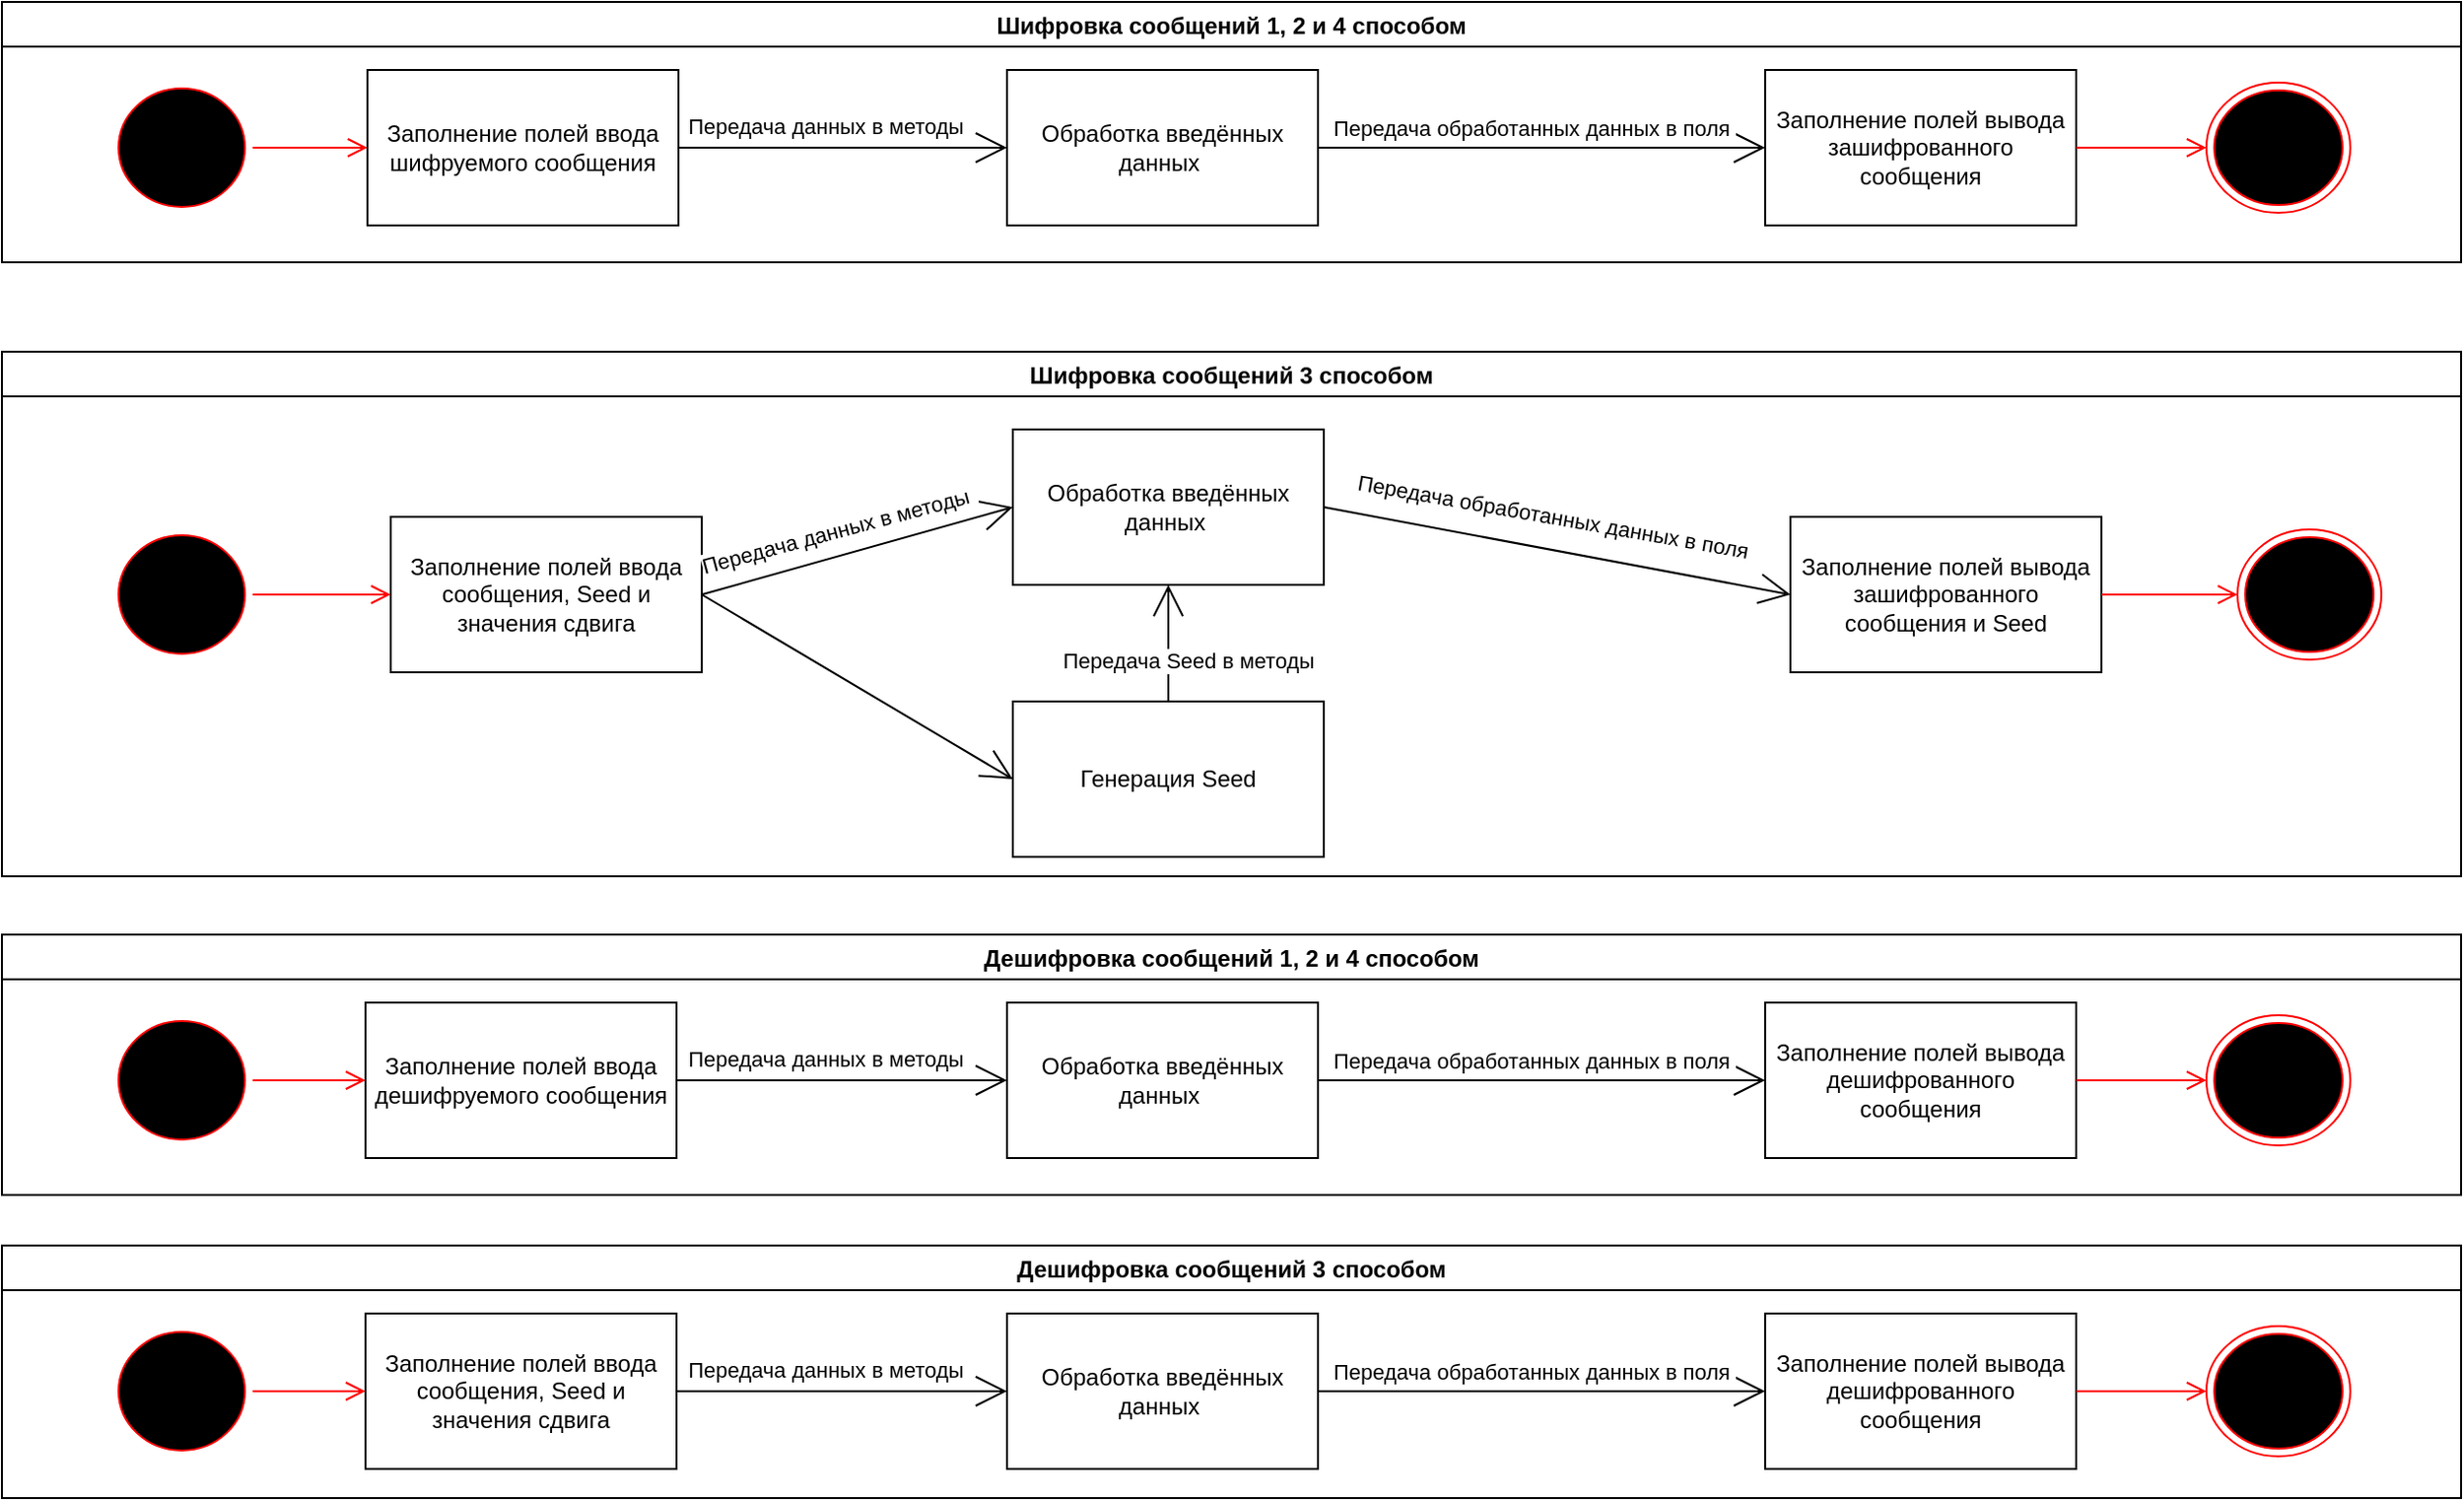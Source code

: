 <mxfile version="20.3.0" type="device"><diagram id="Tugr-xH9DyG1FIea2xim" name="Страница 1"><mxGraphModel dx="1435" dy="830" grid="1" gridSize="10" guides="1" tooltips="1" connect="1" arrows="1" fold="1" page="0" pageScale="1" pageWidth="827" pageHeight="1169" math="0" shadow="0"><root><mxCell id="0"/><mxCell id="1" parent="0"/><mxCell id="VseMqzzLTN0m9cGZWWbS-2" value="Шифровка сообщений 1, 2 и 4 способом" style="swimlane;" vertex="1" parent="1"><mxGeometry x="120" y="100" width="1265" height="134" as="geometry"/></mxCell><mxCell id="VseMqzzLTN0m9cGZWWbS-6" value="" style="ellipse;html=1;shape=endState;fillColor=#000000;strokeColor=#ff0000;" vertex="1" parent="VseMqzzLTN0m9cGZWWbS-2"><mxGeometry x="1134" y="41.5" width="74" height="67" as="geometry"/></mxCell><mxCell id="VseMqzzLTN0m9cGZWWbS-16" value="" style="ellipse;html=1;shape=startState;fillColor=#000000;strokeColor=#ff0000;" vertex="1" parent="VseMqzzLTN0m9cGZWWbS-2"><mxGeometry x="56" y="40.5" width="73" height="69" as="geometry"/></mxCell><mxCell id="x1-pUdwQhjODYQZPoeF0-2" value="&lt;font style=&quot;vertical-align: inherit;&quot;&gt;&lt;font style=&quot;vertical-align: inherit;&quot;&gt;Заполнение полей ввода шифруемого сообщения&lt;/font&gt;&lt;/font&gt;" style="rounded=0;whiteSpace=wrap;html=1;hachureGap=4;rotation=0;" parent="VseMqzzLTN0m9cGZWWbS-2" vertex="1"><mxGeometry x="188" y="35" width="160" height="80" as="geometry"/></mxCell><mxCell id="VseMqzzLTN0m9cGZWWbS-15" value="" style="edgeStyle=orthogonalEdgeStyle;html=1;verticalAlign=bottom;endArrow=open;endSize=8;strokeColor=#ff0000;rounded=0;entryX=0;entryY=0.5;entryDx=0;entryDy=0;exitX=1;exitY=0.5;exitDx=0;exitDy=0;" edge="1" parent="VseMqzzLTN0m9cGZWWbS-2" source="VseMqzzLTN0m9cGZWWbS-16" target="x1-pUdwQhjODYQZPoeF0-2"><mxGeometry relative="1" as="geometry"><mxPoint x="185" y="86" as="targetPoint"/><mxPoint x="100" y="227" as="sourcePoint"/></mxGeometry></mxCell><mxCell id="x1-pUdwQhjODYQZPoeF0-10" value="&lt;font style=&quot;vertical-align: inherit;&quot;&gt;&lt;font style=&quot;vertical-align: inherit;&quot;&gt;&lt;font style=&quot;vertical-align: inherit;&quot;&gt;&lt;font style=&quot;vertical-align: inherit;&quot;&gt;&lt;font style=&quot;vertical-align: inherit;&quot;&gt;&lt;font style=&quot;vertical-align: inherit;&quot;&gt;Заполнение полей вывода зашифрованного сообщения&lt;/font&gt;&lt;/font&gt;&lt;/font&gt;&lt;/font&gt;&lt;/font&gt;&lt;/font&gt;" style="rounded=0;whiteSpace=wrap;html=1;hachureGap=4;rotation=0;" parent="VseMqzzLTN0m9cGZWWbS-2" vertex="1"><mxGeometry x="907" y="35" width="160" height="80" as="geometry"/></mxCell><mxCell id="VseMqzzLTN0m9cGZWWbS-7" value="" style="edgeStyle=orthogonalEdgeStyle;html=1;verticalAlign=bottom;endArrow=open;endSize=8;strokeColor=#ff0000;rounded=0;entryX=0;entryY=0.5;entryDx=0;entryDy=0;exitX=1;exitY=0.5;exitDx=0;exitDy=0;" edge="1" parent="VseMqzzLTN0m9cGZWWbS-2" source="x1-pUdwQhjODYQZPoeF0-10" target="VseMqzzLTN0m9cGZWWbS-6"><mxGeometry relative="1" as="geometry"><mxPoint x="1176" y="18" as="targetPoint"/><mxPoint x="1077" y="18" as="sourcePoint"/></mxGeometry></mxCell><mxCell id="x1-pUdwQhjODYQZPoeF0-8" value="&lt;font style=&quot;vertical-align: inherit;&quot;&gt;&lt;font style=&quot;vertical-align: inherit;&quot;&gt;&lt;font style=&quot;vertical-align: inherit;&quot;&gt;&lt;font style=&quot;vertical-align: inherit;&quot;&gt;Обработка введённых данных&amp;nbsp;&lt;/font&gt;&lt;/font&gt;&lt;/font&gt;&lt;/font&gt;" style="rounded=0;whiteSpace=wrap;html=1;hachureGap=4;rotation=0;" parent="VseMqzzLTN0m9cGZWWbS-2" vertex="1"><mxGeometry x="516.996" y="35.0" width="160" height="80" as="geometry"/></mxCell><mxCell id="x1-pUdwQhjODYQZPoeF0-9" style="edgeStyle=none;curved=1;rounded=0;orthogonalLoop=1;jettySize=auto;html=1;endArrow=open;startSize=14;endSize=14;sourcePerimeterSpacing=8;targetPerimeterSpacing=8;entryX=0;entryY=0.5;entryDx=0;entryDy=0;exitX=1;exitY=0.5;exitDx=0;exitDy=0;" parent="VseMqzzLTN0m9cGZWWbS-2" source="x1-pUdwQhjODYQZPoeF0-2" target="x1-pUdwQhjODYQZPoeF0-8" edge="1"><mxGeometry relative="1" as="geometry"><mxPoint x="432" y="56" as="targetPoint"/></mxGeometry></mxCell><mxCell id="x1-pUdwQhjODYQZPoeF0-13" value="&lt;font style=&quot;vertical-align: inherit;&quot;&gt;&lt;font style=&quot;vertical-align: inherit;&quot;&gt;&lt;font style=&quot;vertical-align: inherit;&quot;&gt;&lt;font style=&quot;vertical-align: inherit;&quot;&gt;Передача данных в методы&amp;nbsp;&lt;/font&gt;&lt;/font&gt;&lt;/font&gt;&lt;/font&gt;" style="edgeLabel;html=1;align=center;verticalAlign=middle;resizable=0;points=[];" parent="x1-pUdwQhjODYQZPoeF0-9" vertex="1" connectable="0"><mxGeometry x="0.525" y="8" relative="1" as="geometry"><mxPoint x="-52" y="-3" as="offset"/></mxGeometry></mxCell><mxCell id="x1-pUdwQhjODYQZPoeF0-11" style="edgeStyle=none;curved=1;rounded=0;orthogonalLoop=1;jettySize=auto;html=1;endArrow=open;startSize=14;endSize=14;sourcePerimeterSpacing=8;targetPerimeterSpacing=8;exitX=1;exitY=0.5;exitDx=0;exitDy=0;entryX=0;entryY=0.5;entryDx=0;entryDy=0;" parent="VseMqzzLTN0m9cGZWWbS-2" source="x1-pUdwQhjODYQZPoeF0-8" target="x1-pUdwQhjODYQZPoeF0-10" edge="1"><mxGeometry relative="1" as="geometry"/></mxCell><mxCell id="x1-pUdwQhjODYQZPoeF0-14" value="&lt;font style=&quot;vertical-align: inherit;&quot;&gt;&lt;font style=&quot;vertical-align: inherit;&quot;&gt;Передача обработанных данных в поля&amp;nbsp;&lt;/font&gt;&lt;/font&gt;" style="edgeLabel;html=1;align=center;verticalAlign=middle;resizable=0;points=[];" parent="x1-pUdwQhjODYQZPoeF0-11" vertex="1" connectable="0"><mxGeometry x="0.38" y="5" relative="1" as="geometry"><mxPoint x="-48" y="-5" as="offset"/></mxGeometry></mxCell><mxCell id="VseMqzzLTN0m9cGZWWbS-17" value="Шифровка сообщений 3 способом" style="swimlane;" vertex="1" parent="1"><mxGeometry x="120" y="280" width="1265" height="270" as="geometry"/></mxCell><mxCell id="VseMqzzLTN0m9cGZWWbS-18" value="" style="ellipse;html=1;shape=endState;fillColor=#000000;strokeColor=#ff0000;" vertex="1" parent="VseMqzzLTN0m9cGZWWbS-17"><mxGeometry x="1150" y="91.5" width="74" height="67" as="geometry"/></mxCell><mxCell id="VseMqzzLTN0m9cGZWWbS-19" value="" style="ellipse;html=1;shape=startState;fillColor=#000000;strokeColor=#ff0000;" vertex="1" parent="VseMqzzLTN0m9cGZWWbS-17"><mxGeometry x="56" y="90.5" width="73" height="69" as="geometry"/></mxCell><mxCell id="VseMqzzLTN0m9cGZWWbS-21" value="&lt;font style=&quot;vertical-align: inherit;&quot;&gt;&lt;font style=&quot;vertical-align: inherit;&quot;&gt;Заполнение полей ввода сообщения, Seed и значения сдвига&lt;/font&gt;&lt;/font&gt;" style="rounded=0;whiteSpace=wrap;html=1;hachureGap=4;rotation=0;" vertex="1" parent="VseMqzzLTN0m9cGZWWbS-17"><mxGeometry x="200" y="85" width="160" height="80" as="geometry"/></mxCell><mxCell id="VseMqzzLTN0m9cGZWWbS-20" value="" style="edgeStyle=orthogonalEdgeStyle;html=1;verticalAlign=bottom;endArrow=open;endSize=8;strokeColor=#ff0000;rounded=0;entryX=0;entryY=0.5;entryDx=0;entryDy=0;exitX=1;exitY=0.5;exitDx=0;exitDy=0;" edge="1" parent="VseMqzzLTN0m9cGZWWbS-17" source="VseMqzzLTN0m9cGZWWbS-19" target="VseMqzzLTN0m9cGZWWbS-21"><mxGeometry relative="1" as="geometry"><mxPoint x="189" y="-104.5" as="targetPoint"/><mxPoint x="120" y="80.5" as="sourcePoint"/></mxGeometry></mxCell><mxCell id="VseMqzzLTN0m9cGZWWbS-22" value="&lt;font style=&quot;vertical-align: inherit;&quot;&gt;&lt;font style=&quot;vertical-align: inherit;&quot;&gt;&lt;font style=&quot;vertical-align: inherit;&quot;&gt;&lt;font style=&quot;vertical-align: inherit;&quot;&gt;Обработка введённых данных&amp;nbsp;&lt;/font&gt;&lt;/font&gt;&lt;/font&gt;&lt;/font&gt;" style="rounded=0;whiteSpace=wrap;html=1;hachureGap=4;rotation=0;" vertex="1" parent="VseMqzzLTN0m9cGZWWbS-17"><mxGeometry x="519.996" y="40.0" width="160" height="80" as="geometry"/></mxCell><mxCell id="VseMqzzLTN0m9cGZWWbS-24" value="Заполнение полей вывода зашифрованного сообщения и Seed" style="rounded=0;whiteSpace=wrap;html=1;hachureGap=4;rotation=0;" vertex="1" parent="VseMqzzLTN0m9cGZWWbS-17"><mxGeometry x="920" y="85" width="160" height="80" as="geometry"/></mxCell><mxCell id="VseMqzzLTN0m9cGZWWbS-23" value="" style="edgeStyle=orthogonalEdgeStyle;html=1;verticalAlign=bottom;endArrow=open;endSize=8;strokeColor=#ff0000;rounded=0;entryX=0;entryY=0.5;entryDx=0;entryDy=0;exitX=1;exitY=0.5;exitDx=0;exitDy=0;" edge="1" parent="VseMqzzLTN0m9cGZWWbS-17" source="VseMqzzLTN0m9cGZWWbS-24" target="VseMqzzLTN0m9cGZWWbS-18"><mxGeometry relative="1" as="geometry"><mxPoint x="1135" y="-104.5" as="targetPoint"/><mxPoint x="1057" y="-104.5" as="sourcePoint"/></mxGeometry></mxCell><mxCell id="VseMqzzLTN0m9cGZWWbS-25" style="edgeStyle=none;curved=1;rounded=0;orthogonalLoop=1;jettySize=auto;html=1;endArrow=open;startSize=14;endSize=14;sourcePerimeterSpacing=8;targetPerimeterSpacing=8;entryX=0;entryY=0.5;entryDx=0;entryDy=0;exitX=1;exitY=0.5;exitDx=0;exitDy=0;" edge="1" parent="VseMqzzLTN0m9cGZWWbS-17" source="VseMqzzLTN0m9cGZWWbS-21" target="VseMqzzLTN0m9cGZWWbS-22"><mxGeometry relative="1" as="geometry"><mxPoint x="513.996" y="-104.5" as="targetPoint"/><mxPoint x="349" y="-104.5" as="sourcePoint"/></mxGeometry></mxCell><mxCell id="VseMqzzLTN0m9cGZWWbS-26" value="&lt;font style=&quot;vertical-align: inherit;&quot;&gt;&lt;font style=&quot;vertical-align: inherit;&quot;&gt;&lt;font style=&quot;vertical-align: inherit;&quot;&gt;&lt;font style=&quot;vertical-align: inherit;&quot;&gt;Передача данных в методы&amp;nbsp;&lt;/font&gt;&lt;/font&gt;&lt;/font&gt;&lt;/font&gt;" style="edgeLabel;html=1;align=center;verticalAlign=middle;resizable=0;points=[];rotation=-15;" vertex="1" connectable="0" parent="VseMqzzLTN0m9cGZWWbS-25"><mxGeometry x="0.525" y="8" relative="1" as="geometry"><mxPoint x="-50" y="9" as="offset"/></mxGeometry></mxCell><mxCell id="VseMqzzLTN0m9cGZWWbS-27" style="edgeStyle=none;curved=1;rounded=0;orthogonalLoop=1;jettySize=auto;html=1;endArrow=open;startSize=14;endSize=14;sourcePerimeterSpacing=8;targetPerimeterSpacing=8;exitX=1;exitY=0.5;exitDx=0;exitDy=0;entryX=0;entryY=0.5;entryDx=0;entryDy=0;" edge="1" parent="VseMqzzLTN0m9cGZWWbS-17" source="VseMqzzLTN0m9cGZWWbS-22" target="VseMqzzLTN0m9cGZWWbS-24"><mxGeometry relative="1" as="geometry"><mxPoint x="697.996" y="80.0" as="sourcePoint"/><mxPoint x="868" y="81.5" as="targetPoint"/></mxGeometry></mxCell><mxCell id="VseMqzzLTN0m9cGZWWbS-28" value="&lt;font style=&quot;vertical-align: inherit;&quot;&gt;&lt;font style=&quot;vertical-align: inherit;&quot;&gt;Передача обработанных данных в поля&amp;nbsp;&lt;/font&gt;&lt;/font&gt;" style="edgeLabel;html=1;align=center;verticalAlign=middle;resizable=0;points=[];rotation=10;" vertex="1" connectable="0" parent="VseMqzzLTN0m9cGZWWbS-27"><mxGeometry x="0.38" y="5" relative="1" as="geometry"><mxPoint x="-48" y="-21" as="offset"/></mxGeometry></mxCell><mxCell id="VseMqzzLTN0m9cGZWWbS-55" value="&lt;font style=&quot;vertical-align: inherit;&quot;&gt;&lt;font style=&quot;vertical-align: inherit;&quot;&gt;&lt;font style=&quot;vertical-align: inherit;&quot;&gt;&lt;font style=&quot;vertical-align: inherit;&quot;&gt;Генерация Seed&lt;/font&gt;&lt;/font&gt;&lt;/font&gt;&lt;/font&gt;" style="rounded=0;whiteSpace=wrap;html=1;hachureGap=4;rotation=0;" vertex="1" parent="VseMqzzLTN0m9cGZWWbS-17"><mxGeometry x="519.996" y="180.0" width="160" height="80" as="geometry"/></mxCell><mxCell id="VseMqzzLTN0m9cGZWWbS-57" style="edgeStyle=none;curved=1;rounded=0;orthogonalLoop=1;jettySize=auto;html=1;endArrow=open;startSize=14;endSize=14;sourcePerimeterSpacing=8;targetPerimeterSpacing=8;entryX=0;entryY=0.5;entryDx=0;entryDy=0;exitX=1;exitY=0.5;exitDx=0;exitDy=0;" edge="1" parent="VseMqzzLTN0m9cGZWWbS-17" source="VseMqzzLTN0m9cGZWWbS-21" target="VseMqzzLTN0m9cGZWWbS-55"><mxGeometry relative="1" as="geometry"><mxPoint x="529.996" y="90.0" as="targetPoint"/><mxPoint x="370" y="135" as="sourcePoint"/></mxGeometry></mxCell><mxCell id="VseMqzzLTN0m9cGZWWbS-61" style="edgeStyle=none;curved=1;rounded=0;orthogonalLoop=1;jettySize=auto;html=1;endArrow=open;startSize=14;endSize=14;sourcePerimeterSpacing=8;targetPerimeterSpacing=8;entryX=0.5;entryY=1;entryDx=0;entryDy=0;exitX=0.5;exitY=0;exitDx=0;exitDy=0;" edge="1" parent="VseMqzzLTN0m9cGZWWbS-17" source="VseMqzzLTN0m9cGZWWbS-55" target="VseMqzzLTN0m9cGZWWbS-22"><mxGeometry relative="1" as="geometry"><mxPoint x="930" y="130.04" as="targetPoint"/><mxPoint x="689.996" y="200.0" as="sourcePoint"/></mxGeometry></mxCell><mxCell id="VseMqzzLTN0m9cGZWWbS-62" value="&lt;font style=&quot;vertical-align: inherit;&quot;&gt;&lt;font style=&quot;vertical-align: inherit;&quot;&gt;&lt;font style=&quot;vertical-align: inherit;&quot;&gt;&lt;font style=&quot;vertical-align: inherit;&quot;&gt;Передача Seed в методы&lt;/font&gt;&lt;/font&gt;&lt;/font&gt;&lt;/font&gt;" style="edgeLabel;html=1;align=center;verticalAlign=middle;resizable=0;points=[];rotation=0;" vertex="1" connectable="0" parent="VseMqzzLTN0m9cGZWWbS-61"><mxGeometry x="0.525" y="8" relative="1" as="geometry"><mxPoint x="18" y="25" as="offset"/></mxGeometry></mxCell><mxCell id="VseMqzzLTN0m9cGZWWbS-29" value="Дешифровка сообщений 1, 2 и 4 способом" style="swimlane;" vertex="1" parent="1"><mxGeometry x="120" y="580" width="1265" height="134" as="geometry"/></mxCell><mxCell id="VseMqzzLTN0m9cGZWWbS-30" value="" style="ellipse;html=1;shape=endState;fillColor=#000000;strokeColor=#ff0000;" vertex="1" parent="VseMqzzLTN0m9cGZWWbS-29"><mxGeometry x="1134" y="41.5" width="74" height="67" as="geometry"/></mxCell><mxCell id="VseMqzzLTN0m9cGZWWbS-31" value="" style="ellipse;html=1;shape=startState;fillColor=#000000;strokeColor=#ff0000;" vertex="1" parent="VseMqzzLTN0m9cGZWWbS-29"><mxGeometry x="56" y="40.5" width="73" height="69" as="geometry"/></mxCell><mxCell id="VseMqzzLTN0m9cGZWWbS-32" value="Заполнение полей ввода дешифруемого сообщения" style="rounded=0;whiteSpace=wrap;html=1;hachureGap=4;rotation=0;" vertex="1" parent="VseMqzzLTN0m9cGZWWbS-29"><mxGeometry x="187" y="35" width="160" height="80" as="geometry"/></mxCell><mxCell id="VseMqzzLTN0m9cGZWWbS-33" value="" style="edgeStyle=orthogonalEdgeStyle;html=1;verticalAlign=bottom;endArrow=open;endSize=8;strokeColor=#ff0000;rounded=0;entryX=0;entryY=0.5;entryDx=0;entryDy=0;exitX=1;exitY=0.5;exitDx=0;exitDy=0;" edge="1" parent="VseMqzzLTN0m9cGZWWbS-29" source="VseMqzzLTN0m9cGZWWbS-31" target="VseMqzzLTN0m9cGZWWbS-32"><mxGeometry relative="1" as="geometry"><mxPoint x="198" y="-110" as="targetPoint"/><mxPoint x="139" y="-110" as="sourcePoint"/></mxGeometry></mxCell><mxCell id="VseMqzzLTN0m9cGZWWbS-34" value="&lt;font style=&quot;vertical-align: inherit;&quot;&gt;&lt;font style=&quot;vertical-align: inherit;&quot;&gt;&lt;font style=&quot;vertical-align: inherit;&quot;&gt;&lt;font style=&quot;vertical-align: inherit;&quot;&gt;Обработка введённых данных&amp;nbsp;&lt;/font&gt;&lt;/font&gt;&lt;/font&gt;&lt;/font&gt;" style="rounded=0;whiteSpace=wrap;html=1;hachureGap=4;rotation=0;" vertex="1" parent="VseMqzzLTN0m9cGZWWbS-29"><mxGeometry x="516.996" y="35.0" width="160" height="80" as="geometry"/></mxCell><mxCell id="VseMqzzLTN0m9cGZWWbS-35" value="Заполнение полей вывода дешифрованного сообщения" style="rounded=0;whiteSpace=wrap;html=1;hachureGap=4;rotation=0;" vertex="1" parent="VseMqzzLTN0m9cGZWWbS-29"><mxGeometry x="907" y="35" width="160" height="80" as="geometry"/></mxCell><mxCell id="VseMqzzLTN0m9cGZWWbS-36" value="" style="edgeStyle=orthogonalEdgeStyle;html=1;verticalAlign=bottom;endArrow=open;endSize=8;strokeColor=#ff0000;rounded=0;entryX=0;entryY=0.5;entryDx=0;entryDy=0;exitX=1;exitY=0.5;exitDx=0;exitDy=0;" edge="1" parent="VseMqzzLTN0m9cGZWWbS-29" source="VseMqzzLTN0m9cGZWWbS-35" target="VseMqzzLTN0m9cGZWWbS-30"><mxGeometry relative="1" as="geometry"><mxPoint x="1144" y="-110" as="targetPoint"/><mxPoint x="1066" y="-110" as="sourcePoint"/></mxGeometry></mxCell><mxCell id="VseMqzzLTN0m9cGZWWbS-37" style="edgeStyle=none;curved=1;rounded=0;orthogonalLoop=1;jettySize=auto;html=1;endArrow=open;startSize=14;endSize=14;sourcePerimeterSpacing=8;targetPerimeterSpacing=8;entryX=0;entryY=0.5;entryDx=0;entryDy=0;exitX=1;exitY=0.5;exitDx=0;exitDy=0;" edge="1" parent="VseMqzzLTN0m9cGZWWbS-29" source="VseMqzzLTN0m9cGZWWbS-32" target="VseMqzzLTN0m9cGZWWbS-34"><mxGeometry relative="1" as="geometry"><mxPoint x="522.996" y="-110.0" as="targetPoint"/><mxPoint x="358" y="-110" as="sourcePoint"/></mxGeometry></mxCell><mxCell id="VseMqzzLTN0m9cGZWWbS-38" value="&lt;font style=&quot;vertical-align: inherit;&quot;&gt;&lt;font style=&quot;vertical-align: inherit;&quot;&gt;&lt;font style=&quot;vertical-align: inherit;&quot;&gt;&lt;font style=&quot;vertical-align: inherit;&quot;&gt;Передача данных в методы&amp;nbsp;&lt;/font&gt;&lt;/font&gt;&lt;/font&gt;&lt;/font&gt;" style="edgeLabel;html=1;align=center;verticalAlign=middle;resizable=0;points=[];" vertex="1" connectable="0" parent="VseMqzzLTN0m9cGZWWbS-37"><mxGeometry x="0.525" y="8" relative="1" as="geometry"><mxPoint x="-52" y="-3" as="offset"/></mxGeometry></mxCell><mxCell id="VseMqzzLTN0m9cGZWWbS-39" style="edgeStyle=none;curved=1;rounded=0;orthogonalLoop=1;jettySize=auto;html=1;endArrow=open;startSize=14;endSize=14;sourcePerimeterSpacing=8;targetPerimeterSpacing=8;exitX=1;exitY=0.5;exitDx=0;exitDy=0;entryX=0;entryY=0.5;entryDx=0;entryDy=0;" edge="1" parent="VseMqzzLTN0m9cGZWWbS-29" source="VseMqzzLTN0m9cGZWWbS-34" target="VseMqzzLTN0m9cGZWWbS-35"><mxGeometry relative="1" as="geometry"><mxPoint x="706.996" y="74.5" as="sourcePoint"/><mxPoint x="877" y="76" as="targetPoint"/></mxGeometry></mxCell><mxCell id="VseMqzzLTN0m9cGZWWbS-40" value="&lt;font style=&quot;vertical-align: inherit;&quot;&gt;&lt;font style=&quot;vertical-align: inherit;&quot;&gt;Передача обработанных данных в поля&amp;nbsp;&lt;/font&gt;&lt;/font&gt;" style="edgeLabel;html=1;align=center;verticalAlign=middle;resizable=0;points=[];" vertex="1" connectable="0" parent="VseMqzzLTN0m9cGZWWbS-39"><mxGeometry x="0.38" y="5" relative="1" as="geometry"><mxPoint x="-48" y="-5" as="offset"/></mxGeometry></mxCell><mxCell id="VseMqzzLTN0m9cGZWWbS-41" value="Дешифровка сообщений 3 способом" style="swimlane;" vertex="1" parent="1"><mxGeometry x="120" y="740" width="1265" height="130" as="geometry"/></mxCell><mxCell id="VseMqzzLTN0m9cGZWWbS-42" value="" style="ellipse;html=1;shape=endState;fillColor=#000000;strokeColor=#ff0000;" vertex="1" parent="VseMqzzLTN0m9cGZWWbS-41"><mxGeometry x="1134" y="41.5" width="74" height="67" as="geometry"/></mxCell><mxCell id="VseMqzzLTN0m9cGZWWbS-43" value="" style="ellipse;html=1;shape=startState;fillColor=#000000;strokeColor=#ff0000;" vertex="1" parent="VseMqzzLTN0m9cGZWWbS-41"><mxGeometry x="56" y="40.5" width="73" height="69" as="geometry"/></mxCell><mxCell id="VseMqzzLTN0m9cGZWWbS-44" value="&lt;font style=&quot;vertical-align: inherit;&quot;&gt;&lt;font style=&quot;vertical-align: inherit;&quot;&gt;Заполнение полей ввода сообщения, Seed и значения сдвига&lt;/font&gt;&lt;/font&gt;" style="rounded=0;whiteSpace=wrap;html=1;hachureGap=4;rotation=0;" vertex="1" parent="VseMqzzLTN0m9cGZWWbS-41"><mxGeometry x="187" y="35" width="160" height="80" as="geometry"/></mxCell><mxCell id="VseMqzzLTN0m9cGZWWbS-45" value="" style="edgeStyle=orthogonalEdgeStyle;html=1;verticalAlign=bottom;endArrow=open;endSize=8;strokeColor=#ff0000;rounded=0;entryX=0;entryY=0.5;entryDx=0;entryDy=0;exitX=1;exitY=0.5;exitDx=0;exitDy=0;" edge="1" parent="VseMqzzLTN0m9cGZWWbS-41" source="VseMqzzLTN0m9cGZWWbS-43" target="VseMqzzLTN0m9cGZWWbS-44"><mxGeometry relative="1" as="geometry"><mxPoint x="198" y="-110" as="targetPoint"/><mxPoint x="139" y="-110" as="sourcePoint"/></mxGeometry></mxCell><mxCell id="VseMqzzLTN0m9cGZWWbS-46" value="&lt;font style=&quot;vertical-align: inherit;&quot;&gt;&lt;font style=&quot;vertical-align: inherit;&quot;&gt;&lt;font style=&quot;vertical-align: inherit;&quot;&gt;&lt;font style=&quot;vertical-align: inherit;&quot;&gt;Обработка введённых данных&amp;nbsp;&lt;/font&gt;&lt;/font&gt;&lt;/font&gt;&lt;/font&gt;" style="rounded=0;whiteSpace=wrap;html=1;hachureGap=4;rotation=0;" vertex="1" parent="VseMqzzLTN0m9cGZWWbS-41"><mxGeometry x="516.996" y="35.0" width="160" height="80" as="geometry"/></mxCell><mxCell id="VseMqzzLTN0m9cGZWWbS-47" value="Заполнение полей вывода дешифрованного сообщения" style="rounded=0;whiteSpace=wrap;html=1;hachureGap=4;rotation=0;" vertex="1" parent="VseMqzzLTN0m9cGZWWbS-41"><mxGeometry x="907" y="35" width="160" height="80" as="geometry"/></mxCell><mxCell id="VseMqzzLTN0m9cGZWWbS-48" value="" style="edgeStyle=orthogonalEdgeStyle;html=1;verticalAlign=bottom;endArrow=open;endSize=8;strokeColor=#ff0000;rounded=0;entryX=0;entryY=0.5;entryDx=0;entryDy=0;exitX=1;exitY=0.5;exitDx=0;exitDy=0;" edge="1" parent="VseMqzzLTN0m9cGZWWbS-41" source="VseMqzzLTN0m9cGZWWbS-47" target="VseMqzzLTN0m9cGZWWbS-42"><mxGeometry relative="1" as="geometry"><mxPoint x="1144" y="-110" as="targetPoint"/><mxPoint x="1066" y="-110" as="sourcePoint"/></mxGeometry></mxCell><mxCell id="VseMqzzLTN0m9cGZWWbS-49" style="edgeStyle=none;curved=1;rounded=0;orthogonalLoop=1;jettySize=auto;html=1;endArrow=open;startSize=14;endSize=14;sourcePerimeterSpacing=8;targetPerimeterSpacing=8;entryX=0;entryY=0.5;entryDx=0;entryDy=0;exitX=1;exitY=0.5;exitDx=0;exitDy=0;" edge="1" parent="VseMqzzLTN0m9cGZWWbS-41" source="VseMqzzLTN0m9cGZWWbS-44" target="VseMqzzLTN0m9cGZWWbS-46"><mxGeometry relative="1" as="geometry"><mxPoint x="522.996" y="-110.0" as="targetPoint"/><mxPoint x="358" y="-110" as="sourcePoint"/></mxGeometry></mxCell><mxCell id="VseMqzzLTN0m9cGZWWbS-50" value="&lt;font style=&quot;vertical-align: inherit;&quot;&gt;&lt;font style=&quot;vertical-align: inherit;&quot;&gt;&lt;font style=&quot;vertical-align: inherit;&quot;&gt;&lt;font style=&quot;vertical-align: inherit;&quot;&gt;Передача данных в методы&amp;nbsp;&lt;/font&gt;&lt;/font&gt;&lt;/font&gt;&lt;/font&gt;" style="edgeLabel;html=1;align=center;verticalAlign=middle;resizable=0;points=[];" vertex="1" connectable="0" parent="VseMqzzLTN0m9cGZWWbS-49"><mxGeometry x="0.525" y="8" relative="1" as="geometry"><mxPoint x="-52" y="-3" as="offset"/></mxGeometry></mxCell><mxCell id="VseMqzzLTN0m9cGZWWbS-51" style="edgeStyle=none;curved=1;rounded=0;orthogonalLoop=1;jettySize=auto;html=1;endArrow=open;startSize=14;endSize=14;sourcePerimeterSpacing=8;targetPerimeterSpacing=8;exitX=1;exitY=0.5;exitDx=0;exitDy=0;entryX=0;entryY=0.5;entryDx=0;entryDy=0;" edge="1" parent="VseMqzzLTN0m9cGZWWbS-41" source="VseMqzzLTN0m9cGZWWbS-46" target="VseMqzzLTN0m9cGZWWbS-47"><mxGeometry relative="1" as="geometry"><mxPoint x="706.996" y="74.5" as="sourcePoint"/><mxPoint x="877" y="76" as="targetPoint"/></mxGeometry></mxCell><mxCell id="VseMqzzLTN0m9cGZWWbS-52" value="&lt;font style=&quot;vertical-align: inherit;&quot;&gt;&lt;font style=&quot;vertical-align: inherit;&quot;&gt;Передача обработанных данных в поля&amp;nbsp;&lt;/font&gt;&lt;/font&gt;" style="edgeLabel;html=1;align=center;verticalAlign=middle;resizable=0;points=[];" vertex="1" connectable="0" parent="VseMqzzLTN0m9cGZWWbS-51"><mxGeometry x="0.38" y="5" relative="1" as="geometry"><mxPoint x="-48" y="-5" as="offset"/></mxGeometry></mxCell></root></mxGraphModel></diagram></mxfile>